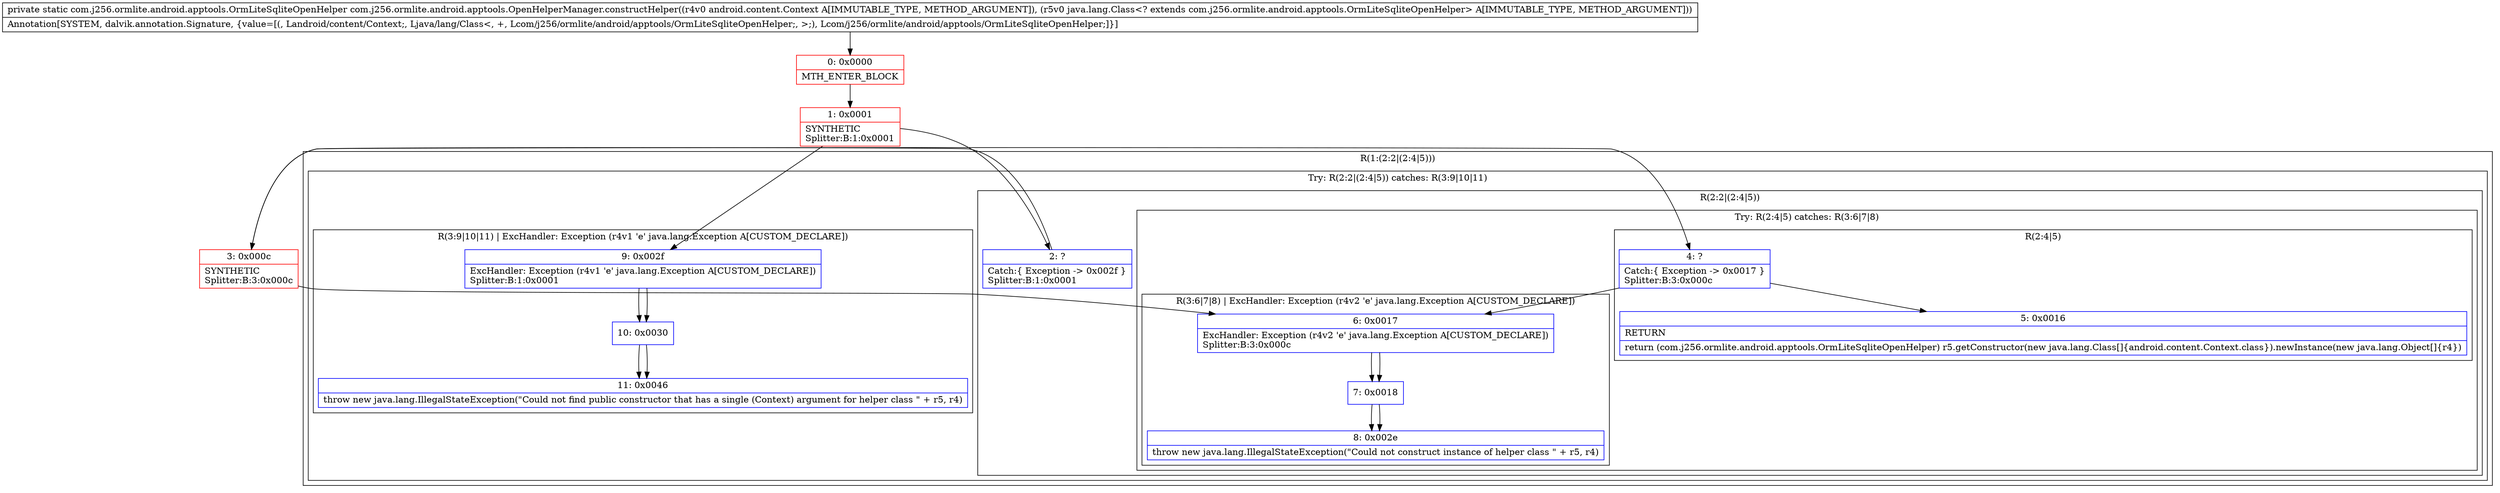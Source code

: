 digraph "CFG forcom.j256.ormlite.android.apptools.OpenHelperManager.constructHelper(Landroid\/content\/Context;Ljava\/lang\/Class;)Lcom\/j256\/ormlite\/android\/apptools\/OrmLiteSqliteOpenHelper;" {
subgraph cluster_Region_1471141992 {
label = "R(1:(2:2|(2:4|5)))";
node [shape=record,color=blue];
subgraph cluster_TryCatchRegion_16352478 {
label = "Try: R(2:2|(2:4|5)) catches: R(3:9|10|11)";
node [shape=record,color=blue];
subgraph cluster_Region_843516642 {
label = "R(2:2|(2:4|5))";
node [shape=record,color=blue];
Node_2 [shape=record,label="{2\:\ ?|Catch:\{ Exception \-\> 0x002f \}\lSplitter:B:1:0x0001\l}"];
subgraph cluster_TryCatchRegion_695309972 {
label = "Try: R(2:4|5) catches: R(3:6|7|8)";
node [shape=record,color=blue];
subgraph cluster_Region_3434314 {
label = "R(2:4|5)";
node [shape=record,color=blue];
Node_4 [shape=record,label="{4\:\ ?|Catch:\{ Exception \-\> 0x0017 \}\lSplitter:B:3:0x000c\l}"];
Node_5 [shape=record,label="{5\:\ 0x0016|RETURN\l|return (com.j256.ormlite.android.apptools.OrmLiteSqliteOpenHelper) r5.getConstructor(new java.lang.Class[]\{android.content.Context.class\}).newInstance(new java.lang.Object[]\{r4\})\l}"];
}
subgraph cluster_Region_1286065382 {
label = "R(3:6|7|8) | ExcHandler: Exception (r4v2 'e' java.lang.Exception A[CUSTOM_DECLARE])\l";
node [shape=record,color=blue];
Node_6 [shape=record,label="{6\:\ 0x0017|ExcHandler: Exception (r4v2 'e' java.lang.Exception A[CUSTOM_DECLARE])\lSplitter:B:3:0x000c\l}"];
Node_7 [shape=record,label="{7\:\ 0x0018}"];
Node_8 [shape=record,label="{8\:\ 0x002e|throw new java.lang.IllegalStateException(\"Could not construct instance of helper class \" + r5, r4)\l}"];
}
}
}
subgraph cluster_Region_1178455946 {
label = "R(3:9|10|11) | ExcHandler: Exception (r4v1 'e' java.lang.Exception A[CUSTOM_DECLARE])\l";
node [shape=record,color=blue];
Node_9 [shape=record,label="{9\:\ 0x002f|ExcHandler: Exception (r4v1 'e' java.lang.Exception A[CUSTOM_DECLARE])\lSplitter:B:1:0x0001\l}"];
Node_10 [shape=record,label="{10\:\ 0x0030}"];
Node_11 [shape=record,label="{11\:\ 0x0046|throw new java.lang.IllegalStateException(\"Could not find public constructor that has a single (Context) argument for helper class \" + r5, r4)\l}"];
}
}
}
subgraph cluster_Region_1178455946 {
label = "R(3:9|10|11) | ExcHandler: Exception (r4v1 'e' java.lang.Exception A[CUSTOM_DECLARE])\l";
node [shape=record,color=blue];
Node_9 [shape=record,label="{9\:\ 0x002f|ExcHandler: Exception (r4v1 'e' java.lang.Exception A[CUSTOM_DECLARE])\lSplitter:B:1:0x0001\l}"];
Node_10 [shape=record,label="{10\:\ 0x0030}"];
Node_11 [shape=record,label="{11\:\ 0x0046|throw new java.lang.IllegalStateException(\"Could not find public constructor that has a single (Context) argument for helper class \" + r5, r4)\l}"];
}
subgraph cluster_Region_1286065382 {
label = "R(3:6|7|8) | ExcHandler: Exception (r4v2 'e' java.lang.Exception A[CUSTOM_DECLARE])\l";
node [shape=record,color=blue];
Node_6 [shape=record,label="{6\:\ 0x0017|ExcHandler: Exception (r4v2 'e' java.lang.Exception A[CUSTOM_DECLARE])\lSplitter:B:3:0x000c\l}"];
Node_7 [shape=record,label="{7\:\ 0x0018}"];
Node_8 [shape=record,label="{8\:\ 0x002e|throw new java.lang.IllegalStateException(\"Could not construct instance of helper class \" + r5, r4)\l}"];
}
Node_0 [shape=record,color=red,label="{0\:\ 0x0000|MTH_ENTER_BLOCK\l}"];
Node_1 [shape=record,color=red,label="{1\:\ 0x0001|SYNTHETIC\lSplitter:B:1:0x0001\l}"];
Node_3 [shape=record,color=red,label="{3\:\ 0x000c|SYNTHETIC\lSplitter:B:3:0x000c\l}"];
MethodNode[shape=record,label="{private static com.j256.ormlite.android.apptools.OrmLiteSqliteOpenHelper com.j256.ormlite.android.apptools.OpenHelperManager.constructHelper((r4v0 android.content.Context A[IMMUTABLE_TYPE, METHOD_ARGUMENT]), (r5v0 java.lang.Class\<? extends com.j256.ormlite.android.apptools.OrmLiteSqliteOpenHelper\> A[IMMUTABLE_TYPE, METHOD_ARGUMENT]))  | Annotation[SYSTEM, dalvik.annotation.Signature, \{value=[(, Landroid\/content\/Context;, Ljava\/lang\/Class\<, +, Lcom\/j256\/ormlite\/android\/apptools\/OrmLiteSqliteOpenHelper;, \>;), Lcom\/j256\/ormlite\/android\/apptools\/OrmLiteSqliteOpenHelper;]\}]\l}"];
MethodNode -> Node_0;
Node_2 -> Node_3;
Node_4 -> Node_5;
Node_4 -> Node_6;
Node_6 -> Node_7;
Node_7 -> Node_8;
Node_9 -> Node_10;
Node_10 -> Node_11;
Node_9 -> Node_10;
Node_10 -> Node_11;
Node_6 -> Node_7;
Node_7 -> Node_8;
Node_0 -> Node_1;
Node_1 -> Node_2;
Node_1 -> Node_9;
Node_3 -> Node_4;
Node_3 -> Node_6;
}

